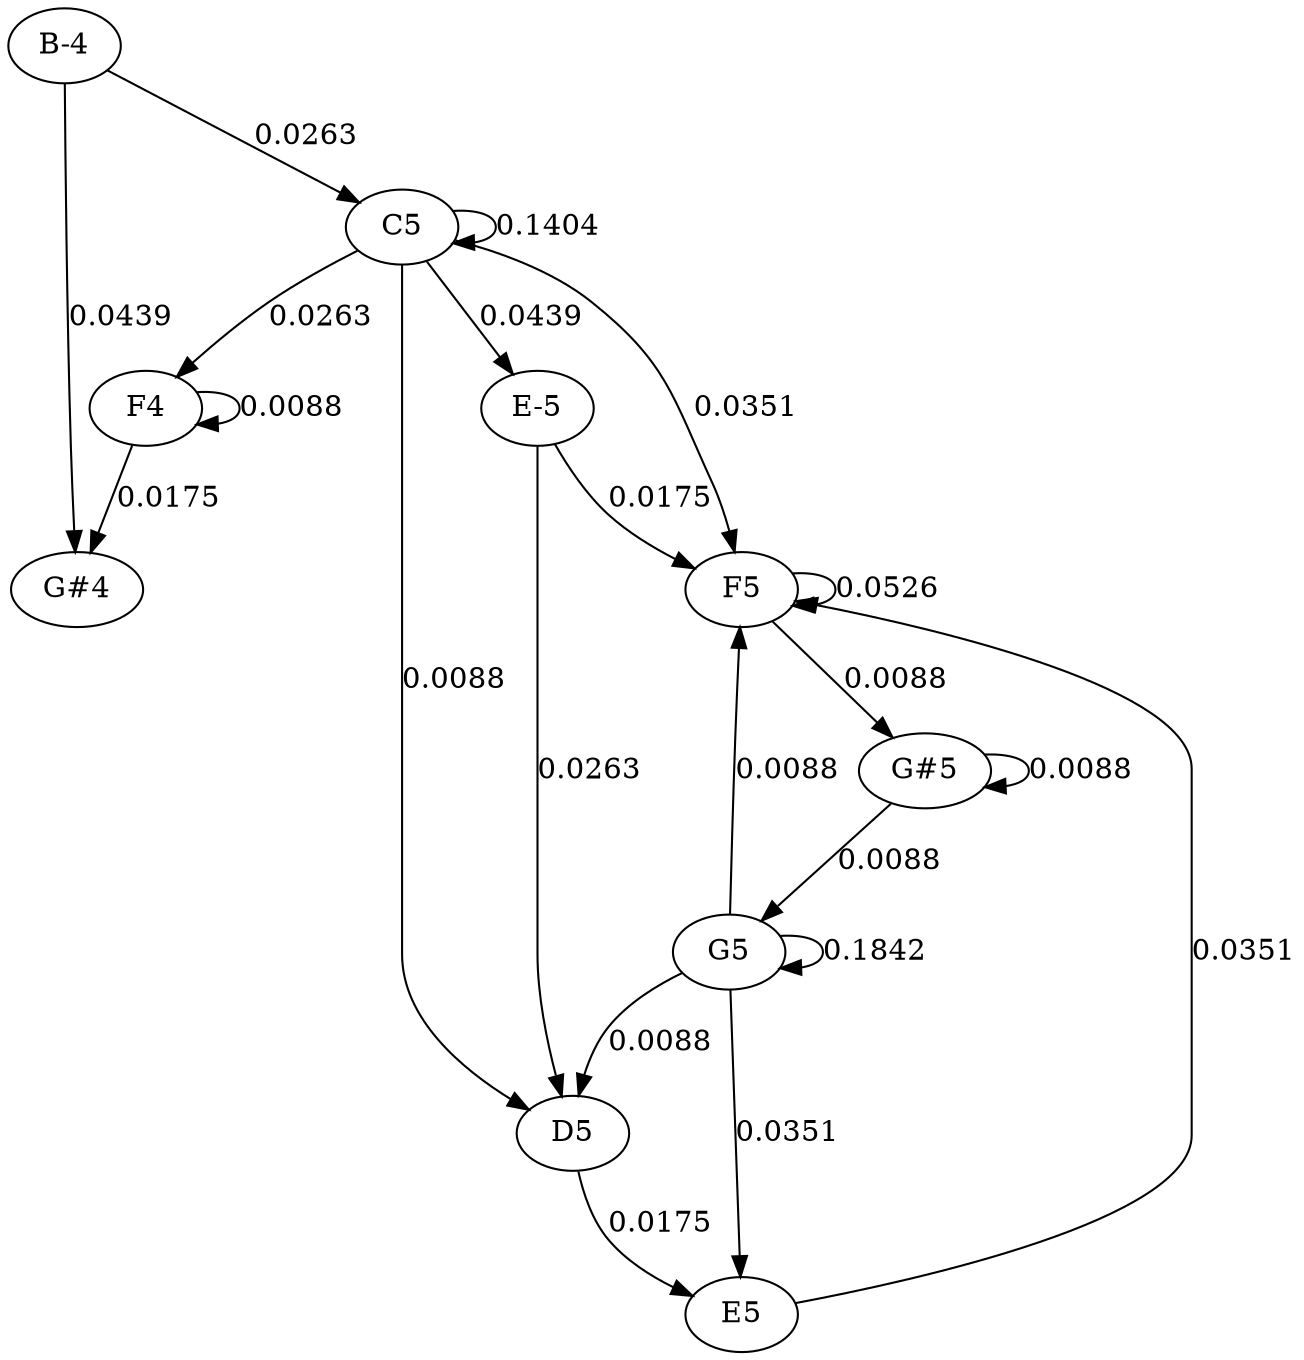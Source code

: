 strict graph {
	graph [bb="0,0,430.5,666"];
	node [label="\N"];
	edge [arrowtype=normal,
		dir=forward
	];
	"B-4"	 [height="0.5",
		pos="360,648",
		width="0.75"];
	"G#4"	 [height="0.5",
		pos="367,378",
		width="0.75927"];
	"B-4" -- "G#4"	 [label="0.0439",
		lp="411.25,513",
		pos="e,374.34,395.52 365.7,630.18 376.52,596.21 398.24,516.96 390,450 388.11,434.63 382.97,418.13 378.03,404.91"];
	C5	 [height="0.5",
		pos="214,558",
		width="0.75"];
	"B-4" -- C5	 [label="0.0263",
		lp="320.25,603",
		pos="e,233.47,570.73 340.61,635.31 315.41,620.13 271.22,593.49 242.28,576.05"];
	F5	 [height="0.5",
		pos="103,198",
		width="0.75"];
	C5 -- F5	 [label="0.0351",
		lp="79.25,378",
		pos="e,90.331,214.12 187.53,553.98 143.5,547.32 60,527.05 60,469 60,469 60,469 60,287 60,263.25 72.797,239.23 84.429,222.29"];
	F4	 [height="0.5",
		pos="298,468",
		width="0.75"];
	C5 -- F4	 [label="0.0263",
		lp="283.25,513",
		pos="e,284.11,483.55 227.87,542.47 241.25,528.46 261.67,507.07 277.03,490.97"];
	D5	 [height="0.5",
		pos="214,378",
		width="0.75"];
	C5 -- D5	 [label="0.0088",
		lp="233.25,468",
		pos="e,214,396.02 214,539.93 214,508.97 214,443.3 214,406.13"];
	"E-5"	 [height="0.5",
		pos="151,468",
		width="0.75"];
	C5 -- "E-5"	 [label="0.0439",
		lp="181.25,513",
		pos="e,151.09,486.03 192.01,547.4 181.2,541.58 168.93,533.11 161.5,522 156.4,514.38 153.67,504.85 152.24,495.98"];
	C5 -- C5	 [label="0.1404",
		lp="278.25,558",
		pos="e,238.53,549.88 238.53,566.12 249.51,566.89 259,564.19 259,558 259,553.84 254.72,551.26 248.57,550.24"];
	"E-5" -- F5	 [label="0.0175",
		lp="148.25,333",
		pos="e,106.05,216.03 147.92,449.83 139.8,404.45 117.7,281.06 107.85,226.07"];
	"E-5" -- D5	 [label="0.0263",
		lp="181.25,423",
		pos="e,192.01,388.6 151.09,449.97 151.89,438.9 154.41,424.61 161.5,414 166.95,405.84 175.02,399.11 183.2,393.8"];
	E5	 [height="0.5",
		pos="213,288",
		width="0.75"];
	D5 -- E5	 [label="0.0175",
		lp="233.25,333",
		pos="e,213.19,306.05 213.8,359.61 213.66,347.24 213.47,330.37 213.31,316.22"];
	F4 -- "G#4"	 [label="0.0175",
		lp="358.25,423",
		pos="e,354.89,394.45 310.02,451.67 320.64,438.13 336.29,418.16 348.51,402.58"];
	F4 -- F4	 [label="0.0088",
		lp="362.25,468",
		pos="e,322.53,459.88 322.53,476.12 333.51,476.89 343,474.19 343,468 343,463.84 338.72,461.26 332.57,460.24"];
	"G#5"	 [height="0.5",
		pos="27,108",
		width="0.75927"];
	F5 -- "G#5"	 [label="0.0088",
		lp="91.25,153",
		pos="e,39.956,124 90.108,182.07 78.207,168.29 60.359,147.63 46.677,131.78"];
	F5 -- F5	 [label="0.0526",
		lp="167.25,198",
		pos="e,127.53,189.88 127.53,206.12 138.51,206.89 148,204.19 148,198 148,193.84 143.72,191.26 137.57,190.24"];
	E5 -- F5	 [label="0.0351",
		lp="181.25,243",
		pos="e,117.89,213.55 193.96,274.97 184.05,268.48 171.87,260.15 161.5,252 149.02,242.18 135.85,230.39 125.18,220.43"];
	"G#5" -- "G#5"	 [label="0.0088",
		lp="91.25,108",
		pos="e,51.532,99.879 51.532,116.12 62.508,116.89 72,114.19 72,108 72,103.84 67.715,101.26 61.574,100.24"];
	G5	 [height="0.5",
		pos="180,18",
		width="0.75"];
	"G#5" -- G5	 [label="0.0088",
		lp="114.25,63",
		pos="e,156.32,26.694 42.463,92.816 55.595,81.289 75.313,65.167 94.5,54 110.92,44.446 130.44,36.241 146.68,30.182"];
	G5 -- F5	 [label="0.0088",
		lp="169.25,108",
		pos="e,110.11,180.57 172.91,35.387 159.52,66.352 130.39,133.68 114.28,170.92"];
	G5 -- E5	 [label="0.0351",
		lp="220.25,153",
		pos="e,211.53,269.83 183.15,35.883 185.76,50.24 189.44,71.423 192,90 200.3,150.32 207.17,221.42 210.61,259.54"];
	G5 -- G5	 [label="0.1842",
		lp="244.25,18",
		pos="e,204.53,9.8789 204.53,26.121 215.51,26.895 225,24.188 225,18 225,13.843 220.72,11.257 214.57,10.242"];
	G5 -- D5	 [label="0.0088",
		lp="287.25,198",
		pos="e,232.56,364.57 201.75,28.965 227.81,42.575 268,69.622 268,107 268,289 268,289 268,289 268,313.36 266.84,321.29 254,342 250.43,347.76\
 245.61,353.1 240.55,357.79"];
}
